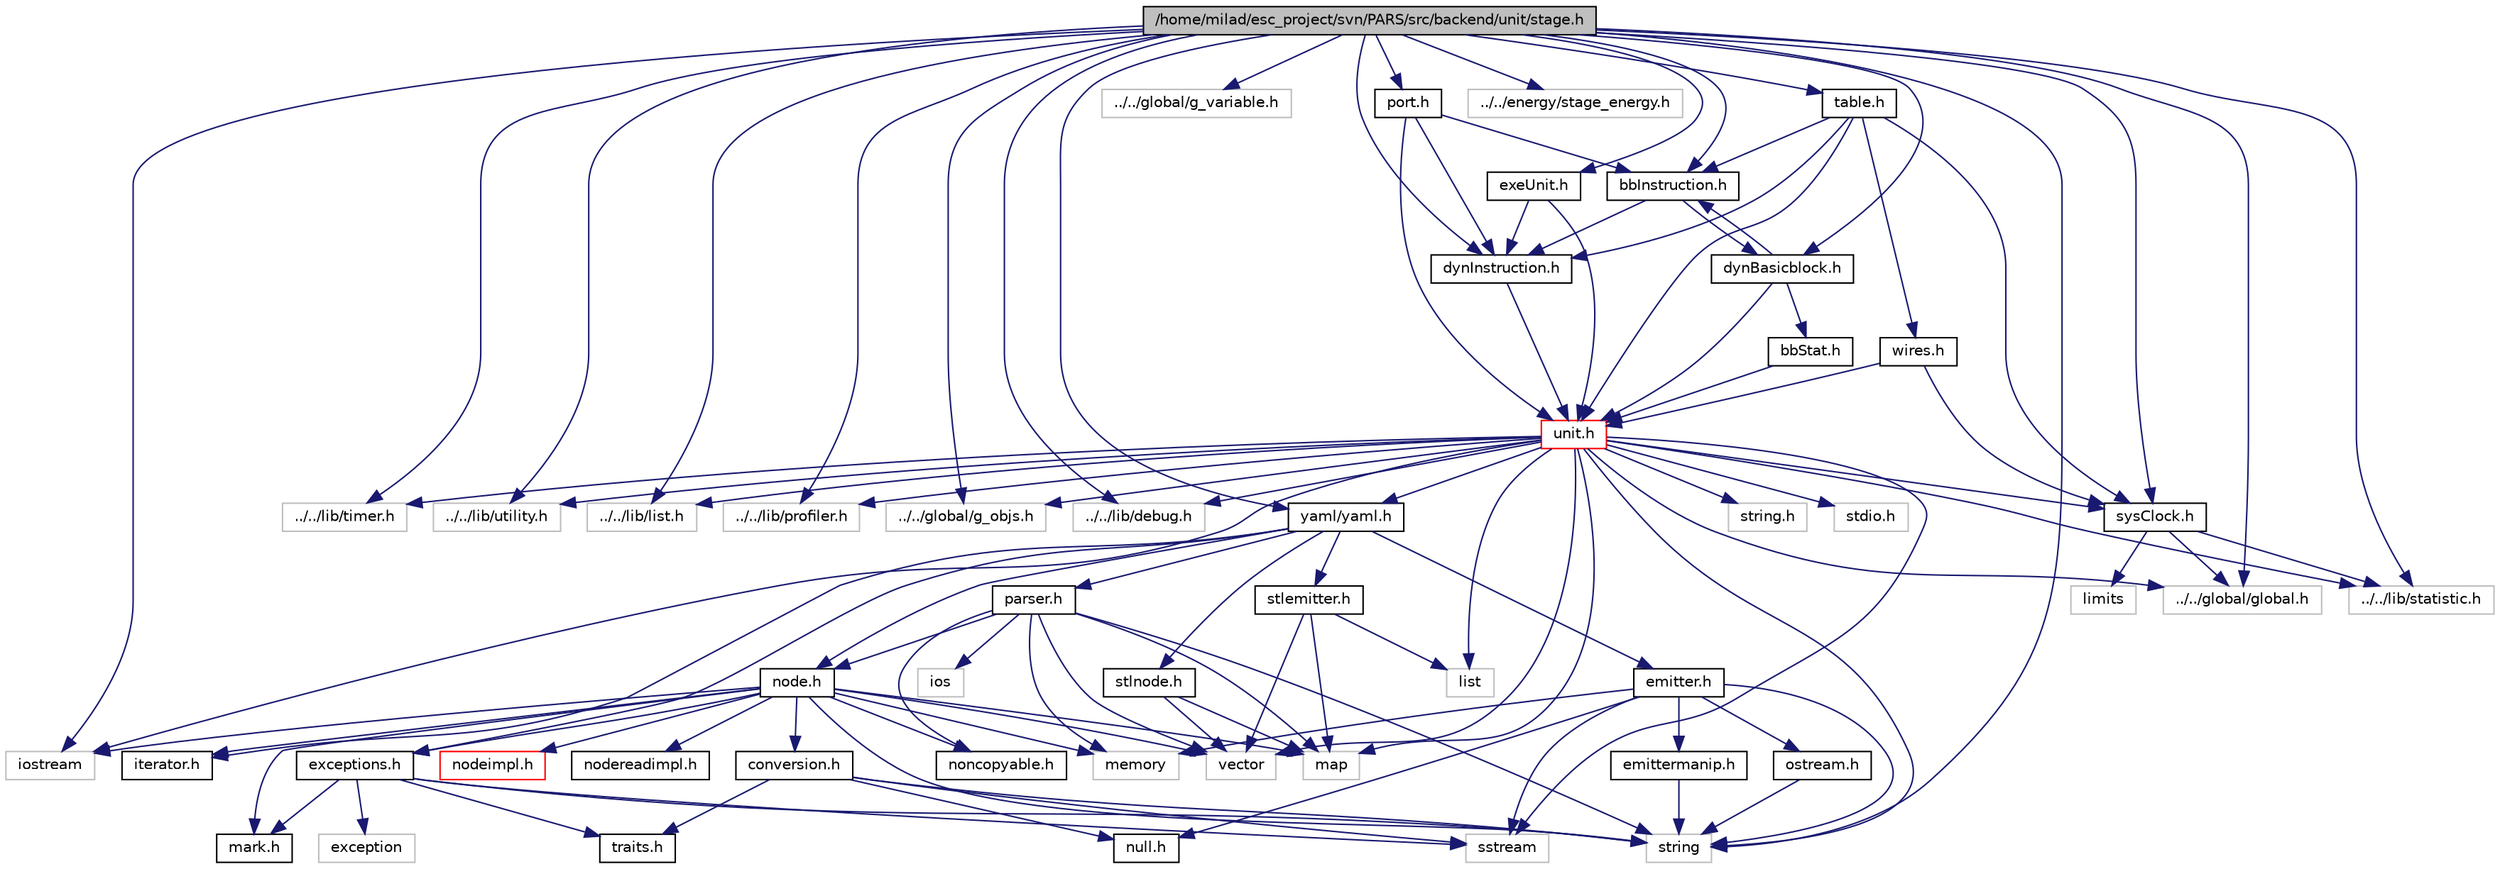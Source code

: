 digraph G
{
  edge [fontname="Helvetica",fontsize="10",labelfontname="Helvetica",labelfontsize="10"];
  node [fontname="Helvetica",fontsize="10",shape=record];
  Node1 [label="/home/milad/esc_project/svn/PARS/src/backend/unit/stage.h",height=0.2,width=0.4,color="black", fillcolor="grey75", style="filled" fontcolor="black"];
  Node1 -> Node2 [color="midnightblue",fontsize="10",style="solid"];
  Node2 [label="string",height=0.2,width=0.4,color="grey75", fillcolor="white", style="filled"];
  Node1 -> Node3 [color="midnightblue",fontsize="10",style="solid"];
  Node3 [label="iostream",height=0.2,width=0.4,color="grey75", fillcolor="white", style="filled"];
  Node1 -> Node4 [color="midnightblue",fontsize="10",style="solid"];
  Node4 [label="../../lib/statistic.h",height=0.2,width=0.4,color="grey75", fillcolor="white", style="filled"];
  Node1 -> Node5 [color="midnightblue",fontsize="10",style="solid"];
  Node5 [label="../../lib/timer.h",height=0.2,width=0.4,color="grey75", fillcolor="white", style="filled"];
  Node1 -> Node6 [color="midnightblue",fontsize="10",style="solid"];
  Node6 [label="../../lib/utility.h",height=0.2,width=0.4,color="grey75", fillcolor="white", style="filled"];
  Node1 -> Node7 [color="midnightblue",fontsize="10",style="solid"];
  Node7 [label="../../lib/list.h",height=0.2,width=0.4,color="grey75", fillcolor="white", style="filled"];
  Node1 -> Node8 [color="midnightblue",fontsize="10",style="solid"];
  Node8 [label="../../lib/profiler.h",height=0.2,width=0.4,color="grey75", fillcolor="white", style="filled"];
  Node1 -> Node9 [color="midnightblue",fontsize="10",style="solid"];
  Node9 [label="../../global/global.h",height=0.2,width=0.4,color="grey75", fillcolor="white", style="filled"];
  Node1 -> Node10 [color="midnightblue",fontsize="10",style="solid"];
  Node10 [label="../../global/g_variable.h",height=0.2,width=0.4,color="grey75", fillcolor="white", style="filled"];
  Node1 -> Node11 [color="midnightblue",fontsize="10",style="solid"];
  Node11 [label="../../global/g_objs.h",height=0.2,width=0.4,color="grey75", fillcolor="white", style="filled"];
  Node1 -> Node12 [color="midnightblue",fontsize="10",style="solid"];
  Node12 [label="../../lib/debug.h",height=0.2,width=0.4,color="grey75", fillcolor="white", style="filled"];
  Node1 -> Node13 [color="midnightblue",fontsize="10",style="solid"];
  Node13 [label="../../energy/stage_energy.h",height=0.2,width=0.4,color="grey75", fillcolor="white", style="filled"];
  Node1 -> Node14 [color="midnightblue",fontsize="10",style="solid"];
  Node14 [label="yaml/yaml.h",height=0.2,width=0.4,color="black", fillcolor="white", style="filled",URL="$yaml_8h.html"];
  Node14 -> Node15 [color="midnightblue",fontsize="10",style="solid"];
  Node15 [label="parser.h",height=0.2,width=0.4,color="black", fillcolor="white", style="filled",URL="$parser_8h.html"];
  Node15 -> Node16 [color="midnightblue",fontsize="10",style="solid"];
  Node16 [label="node.h",height=0.2,width=0.4,color="black", fillcolor="white", style="filled",URL="$node_8h.html"];
  Node16 -> Node17 [color="midnightblue",fontsize="10",style="solid"];
  Node17 [label="conversion.h",height=0.2,width=0.4,color="black", fillcolor="white", style="filled",URL="$conversion_8h.html"];
  Node17 -> Node18 [color="midnightblue",fontsize="10",style="solid"];
  Node18 [label="null.h",height=0.2,width=0.4,color="black", fillcolor="white", style="filled",URL="$null_8h.html"];
  Node17 -> Node19 [color="midnightblue",fontsize="10",style="solid"];
  Node19 [label="traits.h",height=0.2,width=0.4,color="black", fillcolor="white", style="filled",URL="$traits_8h.html"];
  Node17 -> Node2 [color="midnightblue",fontsize="10",style="solid"];
  Node17 -> Node20 [color="midnightblue",fontsize="10",style="solid"];
  Node20 [label="sstream",height=0.2,width=0.4,color="grey75", fillcolor="white", style="filled"];
  Node16 -> Node21 [color="midnightblue",fontsize="10",style="solid"];
  Node21 [label="exceptions.h",height=0.2,width=0.4,color="black", fillcolor="white", style="filled",URL="$exceptions_8h.html"];
  Node21 -> Node22 [color="midnightblue",fontsize="10",style="solid"];
  Node22 [label="mark.h",height=0.2,width=0.4,color="black", fillcolor="white", style="filled",URL="$mark_8h.html"];
  Node21 -> Node19 [color="midnightblue",fontsize="10",style="solid"];
  Node21 -> Node23 [color="midnightblue",fontsize="10",style="solid"];
  Node23 [label="exception",height=0.2,width=0.4,color="grey75", fillcolor="white", style="filled"];
  Node21 -> Node2 [color="midnightblue",fontsize="10",style="solid"];
  Node21 -> Node20 [color="midnightblue",fontsize="10",style="solid"];
  Node16 -> Node24 [color="midnightblue",fontsize="10",style="solid"];
  Node24 [label="iterator.h",height=0.2,width=0.4,color="black", fillcolor="white", style="filled",URL="$iterator_8h.html"];
  Node16 -> Node22 [color="midnightblue",fontsize="10",style="solid"];
  Node16 -> Node25 [color="midnightblue",fontsize="10",style="solid"];
  Node25 [label="noncopyable.h",height=0.2,width=0.4,color="black", fillcolor="white", style="filled",URL="$noncopyable_8h.html"];
  Node16 -> Node3 [color="midnightblue",fontsize="10",style="solid"];
  Node16 -> Node2 [color="midnightblue",fontsize="10",style="solid"];
  Node16 -> Node26 [color="midnightblue",fontsize="10",style="solid"];
  Node26 [label="vector",height=0.2,width=0.4,color="grey75", fillcolor="white", style="filled"];
  Node16 -> Node27 [color="midnightblue",fontsize="10",style="solid"];
  Node27 [label="map",height=0.2,width=0.4,color="grey75", fillcolor="white", style="filled"];
  Node16 -> Node28 [color="midnightblue",fontsize="10",style="solid"];
  Node28 [label="memory",height=0.2,width=0.4,color="grey75", fillcolor="white", style="filled"];
  Node16 -> Node29 [color="midnightblue",fontsize="10",style="solid"];
  Node29 [label="nodeimpl.h",height=0.2,width=0.4,color="red", fillcolor="white", style="filled",URL="$nodeimpl_8h.html"];
  Node16 -> Node30 [color="midnightblue",fontsize="10",style="solid"];
  Node30 [label="nodereadimpl.h",height=0.2,width=0.4,color="black", fillcolor="white", style="filled",URL="$nodereadimpl_8h.html"];
  Node15 -> Node25 [color="midnightblue",fontsize="10",style="solid"];
  Node15 -> Node31 [color="midnightblue",fontsize="10",style="solid"];
  Node31 [label="ios",height=0.2,width=0.4,color="grey75", fillcolor="white", style="filled"];
  Node15 -> Node2 [color="midnightblue",fontsize="10",style="solid"];
  Node15 -> Node26 [color="midnightblue",fontsize="10",style="solid"];
  Node15 -> Node27 [color="midnightblue",fontsize="10",style="solid"];
  Node15 -> Node28 [color="midnightblue",fontsize="10",style="solid"];
  Node14 -> Node16 [color="midnightblue",fontsize="10",style="solid"];
  Node14 -> Node32 [color="midnightblue",fontsize="10",style="solid"];
  Node32 [label="stlnode.h",height=0.2,width=0.4,color="black", fillcolor="white", style="filled",URL="$stlnode_8h.html"];
  Node32 -> Node26 [color="midnightblue",fontsize="10",style="solid"];
  Node32 -> Node27 [color="midnightblue",fontsize="10",style="solid"];
  Node14 -> Node24 [color="midnightblue",fontsize="10",style="solid"];
  Node14 -> Node33 [color="midnightblue",fontsize="10",style="solid"];
  Node33 [label="emitter.h",height=0.2,width=0.4,color="black", fillcolor="white", style="filled",URL="$emitter_8h.html"];
  Node33 -> Node34 [color="midnightblue",fontsize="10",style="solid"];
  Node34 [label="emittermanip.h",height=0.2,width=0.4,color="black", fillcolor="white", style="filled",URL="$emittermanip_8h.html"];
  Node34 -> Node2 [color="midnightblue",fontsize="10",style="solid"];
  Node33 -> Node35 [color="midnightblue",fontsize="10",style="solid"];
  Node35 [label="ostream.h",height=0.2,width=0.4,color="black", fillcolor="white", style="filled",URL="$ostream_8h.html"];
  Node35 -> Node2 [color="midnightblue",fontsize="10",style="solid"];
  Node33 -> Node18 [color="midnightblue",fontsize="10",style="solid"];
  Node33 -> Node28 [color="midnightblue",fontsize="10",style="solid"];
  Node33 -> Node2 [color="midnightblue",fontsize="10",style="solid"];
  Node33 -> Node20 [color="midnightblue",fontsize="10",style="solid"];
  Node14 -> Node36 [color="midnightblue",fontsize="10",style="solid"];
  Node36 [label="stlemitter.h",height=0.2,width=0.4,color="black", fillcolor="white", style="filled",URL="$stlemitter_8h.html"];
  Node36 -> Node26 [color="midnightblue",fontsize="10",style="solid"];
  Node36 -> Node37 [color="midnightblue",fontsize="10",style="solid"];
  Node37 [label="list",height=0.2,width=0.4,color="grey75", fillcolor="white", style="filled"];
  Node36 -> Node27 [color="midnightblue",fontsize="10",style="solid"];
  Node14 -> Node21 [color="midnightblue",fontsize="10",style="solid"];
  Node1 -> Node38 [color="midnightblue",fontsize="10",style="solid"];
  Node38 [label="sysClock.h",height=0.2,width=0.4,color="black", fillcolor="white", style="filled",URL="$sysClock_8h.html"];
  Node38 -> Node39 [color="midnightblue",fontsize="10",style="solid"];
  Node39 [label="limits",height=0.2,width=0.4,color="grey75", fillcolor="white", style="filled"];
  Node38 -> Node9 [color="midnightblue",fontsize="10",style="solid"];
  Node38 -> Node4 [color="midnightblue",fontsize="10",style="solid"];
  Node1 -> Node40 [color="midnightblue",fontsize="10",style="solid"];
  Node40 [label="port.h",height=0.2,width=0.4,color="black", fillcolor="white", style="filled",URL="$port_8h.html"];
  Node40 -> Node41 [color="midnightblue",fontsize="10",style="solid"];
  Node41 [label="unit.h",height=0.2,width=0.4,color="red", fillcolor="white", style="filled",URL="$unit_8h.html"];
  Node41 -> Node27 [color="midnightblue",fontsize="10",style="solid"];
  Node41 -> Node37 [color="midnightblue",fontsize="10",style="solid"];
  Node41 -> Node26 [color="midnightblue",fontsize="10",style="solid"];
  Node41 -> Node2 [color="midnightblue",fontsize="10",style="solid"];
  Node41 -> Node42 [color="midnightblue",fontsize="10",style="solid"];
  Node42 [label="string.h",height=0.2,width=0.4,color="grey75", fillcolor="white", style="filled"];
  Node41 -> Node43 [color="midnightblue",fontsize="10",style="solid"];
  Node43 [label="stdio.h",height=0.2,width=0.4,color="grey75", fillcolor="white", style="filled"];
  Node41 -> Node3 [color="midnightblue",fontsize="10",style="solid"];
  Node41 -> Node20 [color="midnightblue",fontsize="10",style="solid"];
  Node41 -> Node14 [color="midnightblue",fontsize="10",style="solid"];
  Node41 -> Node38 [color="midnightblue",fontsize="10",style="solid"];
  Node41 -> Node9 [color="midnightblue",fontsize="10",style="solid"];
  Node41 -> Node11 [color="midnightblue",fontsize="10",style="solid"];
  Node41 -> Node5 [color="midnightblue",fontsize="10",style="solid"];
  Node41 -> Node6 [color="midnightblue",fontsize="10",style="solid"];
  Node41 -> Node7 [color="midnightblue",fontsize="10",style="solid"];
  Node41 -> Node12 [color="midnightblue",fontsize="10",style="solid"];
  Node41 -> Node4 [color="midnightblue",fontsize="10",style="solid"];
  Node41 -> Node8 [color="midnightblue",fontsize="10",style="solid"];
  Node40 -> Node44 [color="midnightblue",fontsize="10",style="solid"];
  Node44 [label="dynInstruction.h",height=0.2,width=0.4,color="black", fillcolor="white", style="filled",URL="$dynInstruction_8h.html"];
  Node44 -> Node41 [color="midnightblue",fontsize="10",style="solid"];
  Node40 -> Node45 [color="midnightblue",fontsize="10",style="solid"];
  Node45 [label="bbInstruction.h",height=0.2,width=0.4,color="black", fillcolor="white", style="filled",URL="$bbInstruction_8h.html"];
  Node45 -> Node46 [color="midnightblue",fontsize="10",style="solid"];
  Node46 [label="dynBasicblock.h",height=0.2,width=0.4,color="black", fillcolor="white", style="filled",URL="$dynBasicblock_8h.html"];
  Node46 -> Node41 [color="midnightblue",fontsize="10",style="solid"];
  Node46 -> Node45 [color="midnightblue",fontsize="10",style="solid"];
  Node46 -> Node47 [color="midnightblue",fontsize="10",style="solid"];
  Node47 [label="bbStat.h",height=0.2,width=0.4,color="black", fillcolor="white", style="filled",URL="$bbStat_8h.html"];
  Node47 -> Node41 [color="midnightblue",fontsize="10",style="solid"];
  Node45 -> Node44 [color="midnightblue",fontsize="10",style="solid"];
  Node1 -> Node45 [color="midnightblue",fontsize="10",style="solid"];
  Node1 -> Node44 [color="midnightblue",fontsize="10",style="solid"];
  Node1 -> Node46 [color="midnightblue",fontsize="10",style="solid"];
  Node1 -> Node48 [color="midnightblue",fontsize="10",style="solid"];
  Node48 [label="table.h",height=0.2,width=0.4,color="black", fillcolor="white", style="filled",URL="$table_8h.html"];
  Node48 -> Node41 [color="midnightblue",fontsize="10",style="solid"];
  Node48 -> Node49 [color="midnightblue",fontsize="10",style="solid"];
  Node49 [label="wires.h",height=0.2,width=0.4,color="black", fillcolor="white", style="filled",URL="$wires_8h.html"];
  Node49 -> Node41 [color="midnightblue",fontsize="10",style="solid"];
  Node49 -> Node38 [color="midnightblue",fontsize="10",style="solid"];
  Node48 -> Node44 [color="midnightblue",fontsize="10",style="solid"];
  Node48 -> Node45 [color="midnightblue",fontsize="10",style="solid"];
  Node48 -> Node38 [color="midnightblue",fontsize="10",style="solid"];
  Node1 -> Node50 [color="midnightblue",fontsize="10",style="solid"];
  Node50 [label="exeUnit.h",height=0.2,width=0.4,color="black", fillcolor="white", style="filled",URL="$exeUnit_8h.html"];
  Node50 -> Node41 [color="midnightblue",fontsize="10",style="solid"];
  Node50 -> Node44 [color="midnightblue",fontsize="10",style="solid"];
}
